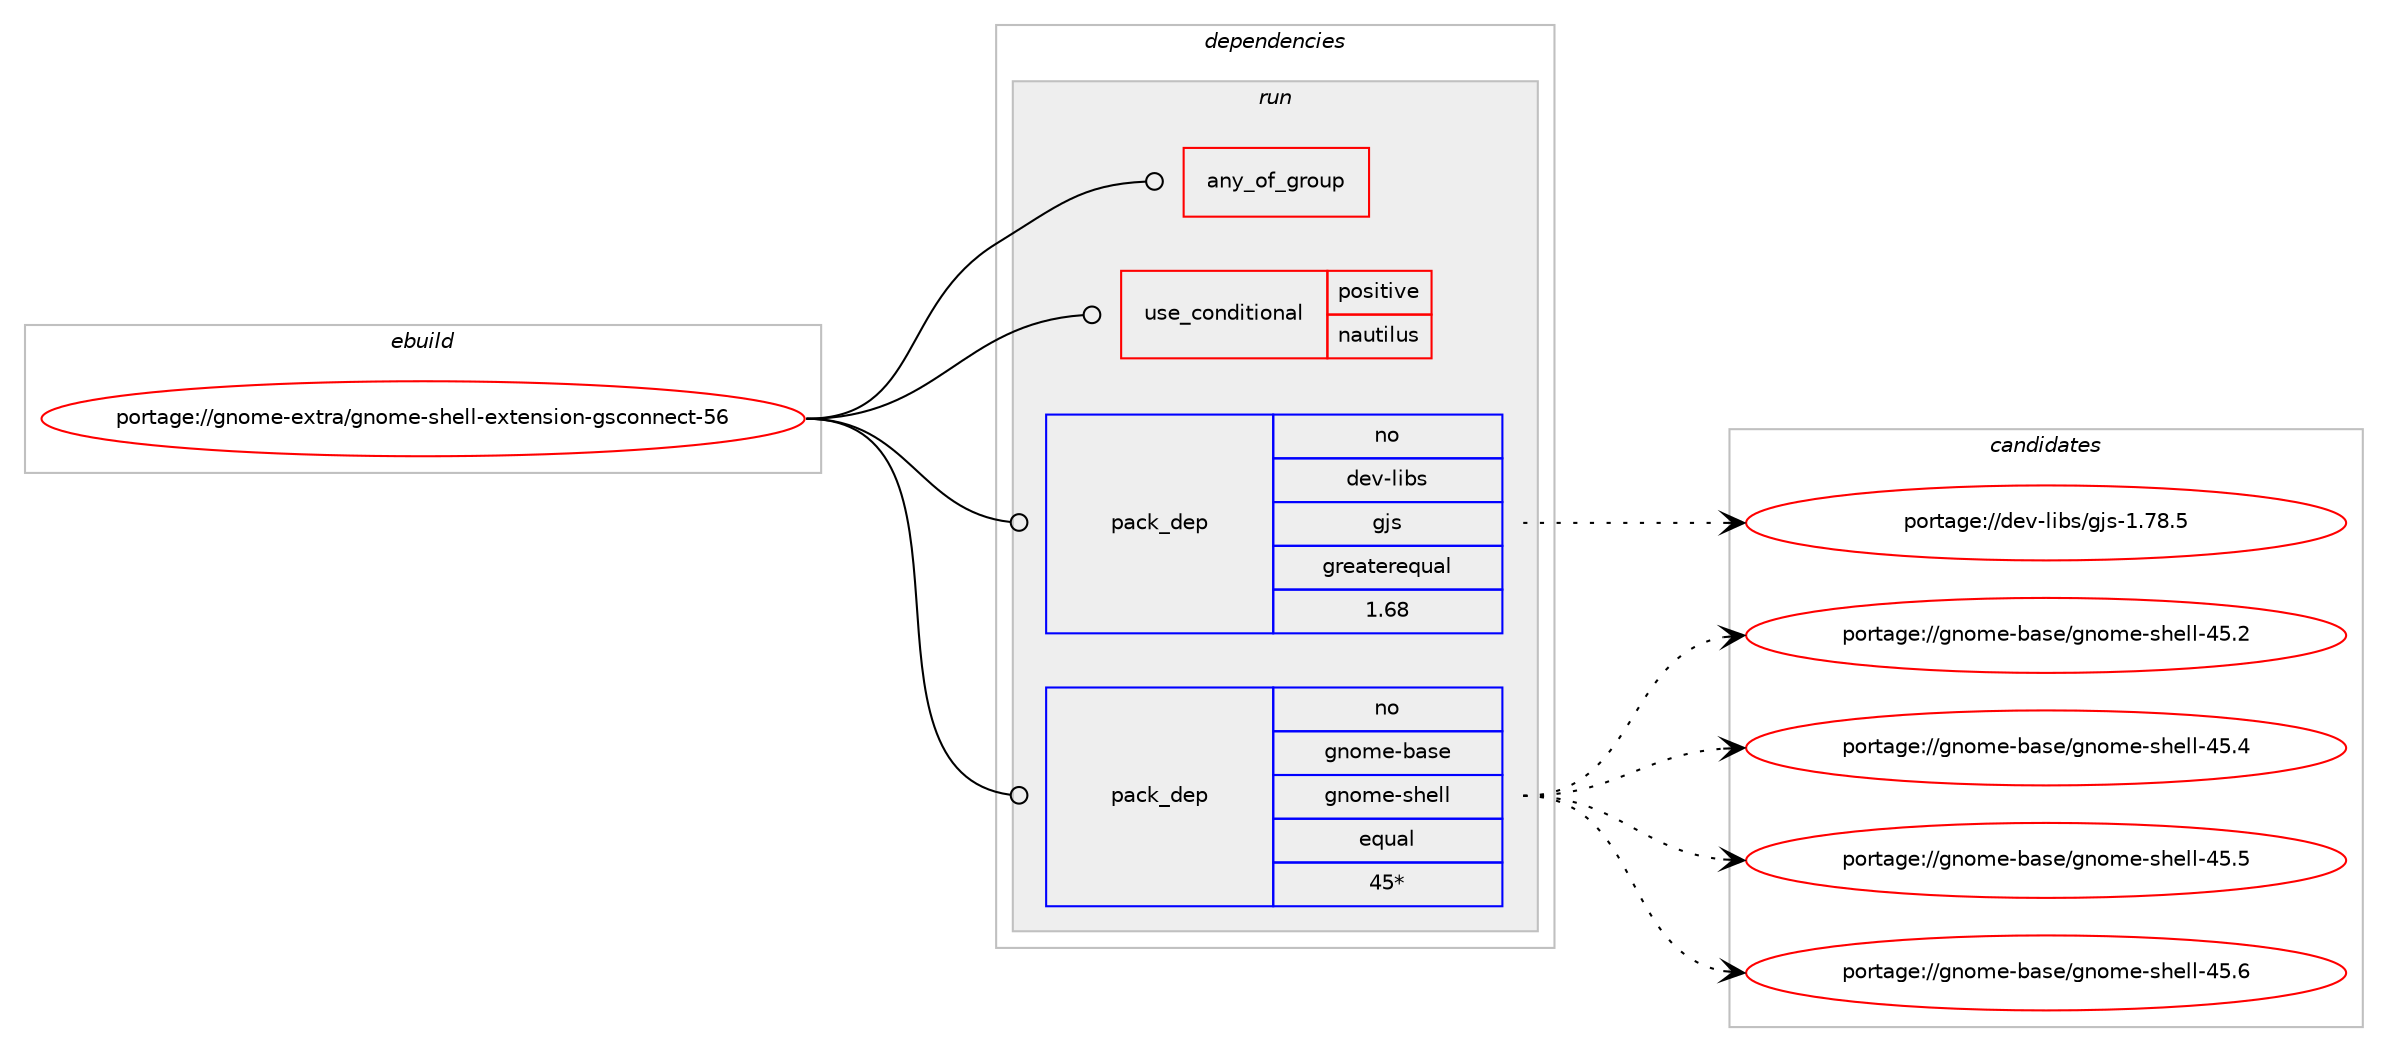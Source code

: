 digraph prolog {

# *************
# Graph options
# *************

newrank=true;
concentrate=true;
compound=true;
graph [rankdir=LR,fontname=Helvetica,fontsize=10,ranksep=1.5];#, ranksep=2.5, nodesep=0.2];
edge  [arrowhead=vee];
node  [fontname=Helvetica,fontsize=10];

# **********
# The ebuild
# **********

subgraph cluster_leftcol {
color=gray;
rank=same;
label=<<i>ebuild</i>>;
id [label="portage://gnome-extra/gnome-shell-extension-gsconnect-56", color=red, width=4, href="../gnome-extra/gnome-shell-extension-gsconnect-56.svg"];
}

# ****************
# The dependencies
# ****************

subgraph cluster_midcol {
color=gray;
label=<<i>dependencies</i>>;
subgraph cluster_compile {
fillcolor="#eeeeee";
style=filled;
label=<<i>compile</i>>;
# *** BEGIN UNKNOWN DEPENDENCY TYPE (TODO) ***
# id -> package_dependency(portage://gnome-extra/gnome-shell-extension-gsconnect-56,install,no,dev-libs,glib,none,[,,],[slot(2)],[])
# *** END UNKNOWN DEPENDENCY TYPE (TODO) ***

}
subgraph cluster_compileandrun {
fillcolor="#eeeeee";
style=filled;
label=<<i>compile and run</i>>;
}
subgraph cluster_run {
fillcolor="#eeeeee";
style=filled;
label=<<i>run</i>>;
subgraph any1367 {
dependency119839 [label=<<TABLE BORDER="0" CELLBORDER="1" CELLSPACING="0" CELLPADDING="4"><TR><TD CELLPADDING="10">any_of_group</TD></TR></TABLE>>, shape=none, color=red];# *** BEGIN UNKNOWN DEPENDENCY TYPE (TODO) ***
# dependency119839 -> package_dependency(portage://gnome-extra/gnome-shell-extension-gsconnect-56,run,no,media-libs,libcanberra,none,[,,],[],[])
# *** END UNKNOWN DEPENDENCY TYPE (TODO) ***

# *** BEGIN UNKNOWN DEPENDENCY TYPE (TODO) ***
# dependency119839 -> package_dependency(portage://gnome-extra/gnome-shell-extension-gsconnect-56,run,no,media-libs,gsound,none,[,,],[],[])
# *** END UNKNOWN DEPENDENCY TYPE (TODO) ***

}
id:e -> dependency119839:w [weight=20,style="solid",arrowhead="odot"];
subgraph cond64293 {
dependency119840 [label=<<TABLE BORDER="0" CELLBORDER="1" CELLSPACING="0" CELLPADDING="4"><TR><TD ROWSPAN="3" CELLPADDING="10">use_conditional</TD></TR><TR><TD>positive</TD></TR><TR><TD>nautilus</TD></TR></TABLE>>, shape=none, color=red];
# *** BEGIN UNKNOWN DEPENDENCY TYPE (TODO) ***
# dependency119840 -> package_dependency(portage://gnome-extra/gnome-shell-extension-gsconnect-56,run,no,dev-python,nautilus-python,none,[,,],[],[])
# *** END UNKNOWN DEPENDENCY TYPE (TODO) ***

# *** BEGIN UNKNOWN DEPENDENCY TYPE (TODO) ***
# dependency119840 -> package_dependency(portage://gnome-extra/gnome-shell-extension-gsconnect-56,run,no,gnome-base,nautilus,none,[,,],[],[use(enable(introspection),none)])
# *** END UNKNOWN DEPENDENCY TYPE (TODO) ***

}
id:e -> dependency119840:w [weight=20,style="solid",arrowhead="odot"];
# *** BEGIN UNKNOWN DEPENDENCY TYPE (TODO) ***
# id -> package_dependency(portage://gnome-extra/gnome-shell-extension-gsconnect-56,run,no,app-eselect,eselect-gnome-shell-extensions,none,[,,],[],[])
# *** END UNKNOWN DEPENDENCY TYPE (TODO) ***

subgraph pack54027 {
dependency119841 [label=<<TABLE BORDER="0" CELLBORDER="1" CELLSPACING="0" CELLPADDING="4" WIDTH="220"><TR><TD ROWSPAN="6" CELLPADDING="30">pack_dep</TD></TR><TR><TD WIDTH="110">no</TD></TR><TR><TD>dev-libs</TD></TR><TR><TD>gjs</TD></TR><TR><TD>greaterequal</TD></TR><TR><TD>1.68</TD></TR></TABLE>>, shape=none, color=blue];
}
id:e -> dependency119841:w [weight=20,style="solid",arrowhead="odot"];
# *** BEGIN UNKNOWN DEPENDENCY TYPE (TODO) ***
# id -> package_dependency(portage://gnome-extra/gnome-shell-extension-gsconnect-56,run,no,dev-libs,glib,none,[,,],[slot(2)],[])
# *** END UNKNOWN DEPENDENCY TYPE (TODO) ***

subgraph pack54028 {
dependency119842 [label=<<TABLE BORDER="0" CELLBORDER="1" CELLSPACING="0" CELLPADDING="4" WIDTH="220"><TR><TD ROWSPAN="6" CELLPADDING="30">pack_dep</TD></TR><TR><TD WIDTH="110">no</TD></TR><TR><TD>gnome-base</TD></TR><TR><TD>gnome-shell</TD></TR><TR><TD>equal</TD></TR><TR><TD>45*</TD></TR></TABLE>>, shape=none, color=blue];
}
id:e -> dependency119842:w [weight=20,style="solid",arrowhead="odot"];
# *** BEGIN UNKNOWN DEPENDENCY TYPE (TODO) ***
# id -> package_dependency(portage://gnome-extra/gnome-shell-extension-gsconnect-56,run,no,gnome-base,gvfs,none,[,,],[],[])
# *** END UNKNOWN DEPENDENCY TYPE (TODO) ***

# *** BEGIN UNKNOWN DEPENDENCY TYPE (TODO) ***
# id -> package_dependency(portage://gnome-extra/gnome-shell-extension-gsconnect-56,run,no,gnome-extra,evolution-data-server,none,[,,],[],[])
# *** END UNKNOWN DEPENDENCY TYPE (TODO) ***

}
}

# **************
# The candidates
# **************

subgraph cluster_choices {
rank=same;
color=gray;
label=<<i>candidates</i>>;

subgraph choice54027 {
color=black;
nodesep=1;
choice10010111845108105981154710310611545494655564653 [label="portage://dev-libs/gjs-1.78.5", color=red, width=4,href="../dev-libs/gjs-1.78.5.svg"];
dependency119841:e -> choice10010111845108105981154710310611545494655564653:w [style=dotted,weight="100"];
}
subgraph choice54028 {
color=black;
nodesep=1;
choice10311011110910145989711510147103110111109101451151041011081084552534650 [label="portage://gnome-base/gnome-shell-45.2", color=red, width=4,href="../gnome-base/gnome-shell-45.2.svg"];
choice10311011110910145989711510147103110111109101451151041011081084552534652 [label="portage://gnome-base/gnome-shell-45.4", color=red, width=4,href="../gnome-base/gnome-shell-45.4.svg"];
choice10311011110910145989711510147103110111109101451151041011081084552534653 [label="portage://gnome-base/gnome-shell-45.5", color=red, width=4,href="../gnome-base/gnome-shell-45.5.svg"];
choice10311011110910145989711510147103110111109101451151041011081084552534654 [label="portage://gnome-base/gnome-shell-45.6", color=red, width=4,href="../gnome-base/gnome-shell-45.6.svg"];
dependency119842:e -> choice10311011110910145989711510147103110111109101451151041011081084552534650:w [style=dotted,weight="100"];
dependency119842:e -> choice10311011110910145989711510147103110111109101451151041011081084552534652:w [style=dotted,weight="100"];
dependency119842:e -> choice10311011110910145989711510147103110111109101451151041011081084552534653:w [style=dotted,weight="100"];
dependency119842:e -> choice10311011110910145989711510147103110111109101451151041011081084552534654:w [style=dotted,weight="100"];
}
}

}
